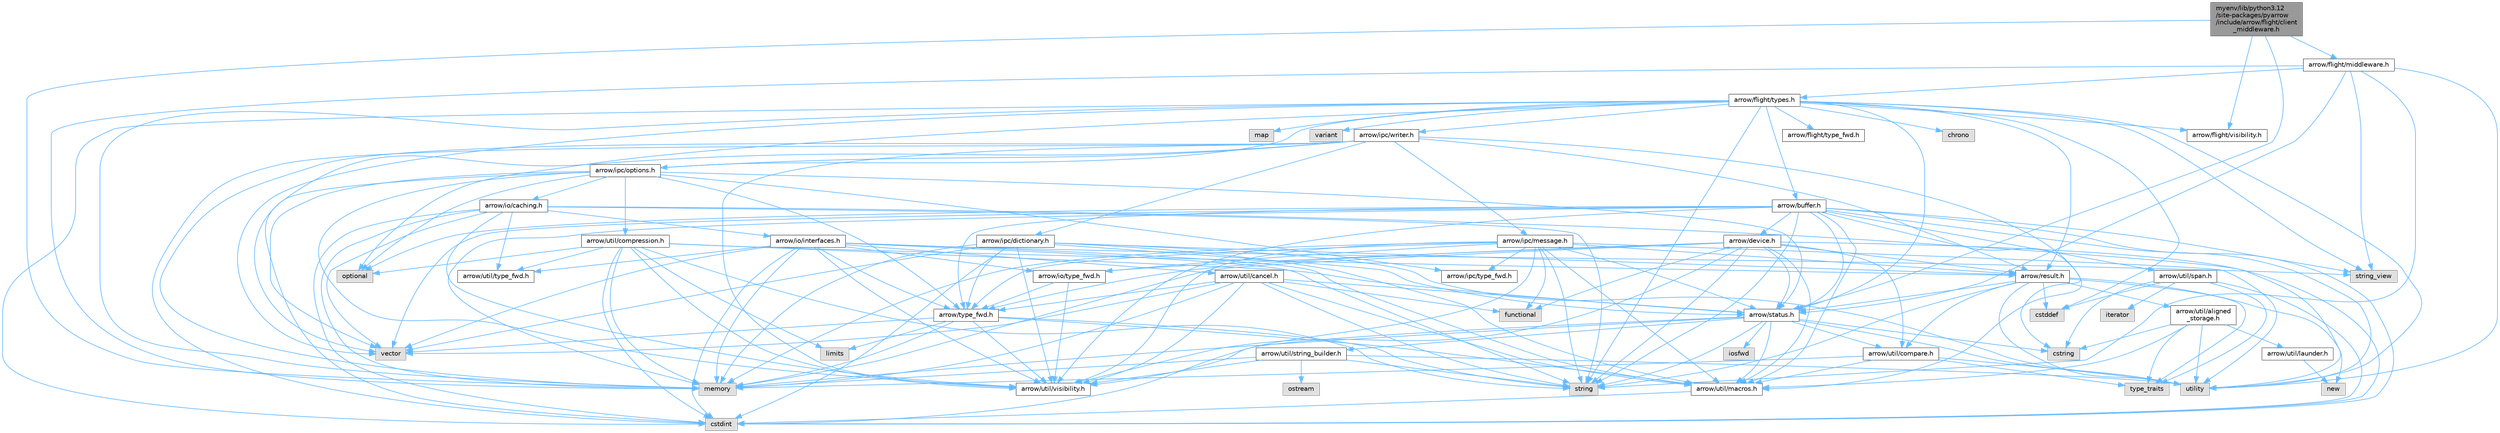 digraph "myenv/lib/python3.12/site-packages/pyarrow/include/arrow/flight/client_middleware.h"
{
 // LATEX_PDF_SIZE
  bgcolor="transparent";
  edge [fontname=Helvetica,fontsize=10,labelfontname=Helvetica,labelfontsize=10];
  node [fontname=Helvetica,fontsize=10,shape=box,height=0.2,width=0.4];
  Node1 [id="Node000001",label="myenv/lib/python3.12\l/site-packages/pyarrow\l/include/arrow/flight/client\l_middleware.h",height=0.2,width=0.4,color="gray40", fillcolor="grey60", style="filled", fontcolor="black",tooltip=" "];
  Node1 -> Node2 [id="edge1_Node000001_Node000002",color="steelblue1",style="solid",tooltip=" "];
  Node2 [id="Node000002",label="memory",height=0.2,width=0.4,color="grey60", fillcolor="#E0E0E0", style="filled",tooltip=" "];
  Node1 -> Node3 [id="edge2_Node000001_Node000003",color="steelblue1",style="solid",tooltip=" "];
  Node3 [id="Node000003",label="arrow/flight/middleware.h",height=0.2,width=0.4,color="grey40", fillcolor="white", style="filled",URL="$middleware_8h.html",tooltip=" "];
  Node3 -> Node2 [id="edge3_Node000003_Node000002",color="steelblue1",style="solid",tooltip=" "];
  Node3 -> Node4 [id="edge4_Node000003_Node000004",color="steelblue1",style="solid",tooltip=" "];
  Node4 [id="Node000004",label="string",height=0.2,width=0.4,color="grey60", fillcolor="#E0E0E0", style="filled",tooltip=" "];
  Node3 -> Node5 [id="edge5_Node000003_Node000005",color="steelblue1",style="solid",tooltip=" "];
  Node5 [id="Node000005",label="string_view",height=0.2,width=0.4,color="grey60", fillcolor="#E0E0E0", style="filled",tooltip=" "];
  Node3 -> Node6 [id="edge6_Node000003_Node000006",color="steelblue1",style="solid",tooltip=" "];
  Node6 [id="Node000006",label="utility",height=0.2,width=0.4,color="grey60", fillcolor="#E0E0E0", style="filled",tooltip=" "];
  Node3 -> Node7 [id="edge7_Node000003_Node000007",color="steelblue1",style="solid",tooltip=" "];
  Node7 [id="Node000007",label="arrow/flight/types.h",height=0.2,width=0.4,color="grey40", fillcolor="white", style="filled",URL="$arrow_2flight_2types_8h.html",tooltip=" "];
  Node7 -> Node8 [id="edge8_Node000007_Node000008",color="steelblue1",style="solid",tooltip=" "];
  Node8 [id="Node000008",label="chrono",height=0.2,width=0.4,color="grey60", fillcolor="#E0E0E0", style="filled",tooltip=" "];
  Node7 -> Node9 [id="edge9_Node000007_Node000009",color="steelblue1",style="solid",tooltip=" "];
  Node9 [id="Node000009",label="cstddef",height=0.2,width=0.4,color="grey60", fillcolor="#E0E0E0", style="filled",tooltip=" "];
  Node7 -> Node10 [id="edge10_Node000007_Node000010",color="steelblue1",style="solid",tooltip=" "];
  Node10 [id="Node000010",label="cstdint",height=0.2,width=0.4,color="grey60", fillcolor="#E0E0E0", style="filled",tooltip=" "];
  Node7 -> Node11 [id="edge11_Node000007_Node000011",color="steelblue1",style="solid",tooltip=" "];
  Node11 [id="Node000011",label="map",height=0.2,width=0.4,color="grey60", fillcolor="#E0E0E0", style="filled",tooltip=" "];
  Node7 -> Node2 [id="edge12_Node000007_Node000002",color="steelblue1",style="solid",tooltip=" "];
  Node7 -> Node12 [id="edge13_Node000007_Node000012",color="steelblue1",style="solid",tooltip=" "];
  Node12 [id="Node000012",label="optional",height=0.2,width=0.4,color="grey60", fillcolor="#E0E0E0", style="filled",tooltip=" "];
  Node7 -> Node4 [id="edge14_Node000007_Node000004",color="steelblue1",style="solid",tooltip=" "];
  Node7 -> Node5 [id="edge15_Node000007_Node000005",color="steelblue1",style="solid",tooltip=" "];
  Node7 -> Node6 [id="edge16_Node000007_Node000006",color="steelblue1",style="solid",tooltip=" "];
  Node7 -> Node13 [id="edge17_Node000007_Node000013",color="steelblue1",style="solid",tooltip=" "];
  Node13 [id="Node000013",label="variant",height=0.2,width=0.4,color="grey60", fillcolor="#E0E0E0", style="filled",tooltip=" "];
  Node7 -> Node14 [id="edge18_Node000007_Node000014",color="steelblue1",style="solid",tooltip=" "];
  Node14 [id="Node000014",label="vector",height=0.2,width=0.4,color="grey60", fillcolor="#E0E0E0", style="filled",tooltip=" "];
  Node7 -> Node15 [id="edge19_Node000007_Node000015",color="steelblue1",style="solid",tooltip=" "];
  Node15 [id="Node000015",label="arrow/buffer.h",height=0.2,width=0.4,color="grey40", fillcolor="white", style="filled",URL="$buffer_8h.html",tooltip=" "];
  Node15 -> Node10 [id="edge20_Node000015_Node000010",color="steelblue1",style="solid",tooltip=" "];
  Node15 -> Node16 [id="edge21_Node000015_Node000016",color="steelblue1",style="solid",tooltip=" "];
  Node16 [id="Node000016",label="cstring",height=0.2,width=0.4,color="grey60", fillcolor="#E0E0E0", style="filled",tooltip=" "];
  Node15 -> Node2 [id="edge22_Node000015_Node000002",color="steelblue1",style="solid",tooltip=" "];
  Node15 -> Node12 [id="edge23_Node000015_Node000012",color="steelblue1",style="solid",tooltip=" "];
  Node15 -> Node4 [id="edge24_Node000015_Node000004",color="steelblue1",style="solid",tooltip=" "];
  Node15 -> Node5 [id="edge25_Node000015_Node000005",color="steelblue1",style="solid",tooltip=" "];
  Node15 -> Node6 [id="edge26_Node000015_Node000006",color="steelblue1",style="solid",tooltip=" "];
  Node15 -> Node14 [id="edge27_Node000015_Node000014",color="steelblue1",style="solid",tooltip=" "];
  Node15 -> Node17 [id="edge28_Node000015_Node000017",color="steelblue1",style="solid",tooltip=" "];
  Node17 [id="Node000017",label="arrow/device.h",height=0.2,width=0.4,color="grey40", fillcolor="white", style="filled",URL="$device_8h.html",tooltip=" "];
  Node17 -> Node10 [id="edge29_Node000017_Node000010",color="steelblue1",style="solid",tooltip=" "];
  Node17 -> Node18 [id="edge30_Node000017_Node000018",color="steelblue1",style="solid",tooltip=" "];
  Node18 [id="Node000018",label="functional",height=0.2,width=0.4,color="grey60", fillcolor="#E0E0E0", style="filled",tooltip=" "];
  Node17 -> Node2 [id="edge31_Node000017_Node000002",color="steelblue1",style="solid",tooltip=" "];
  Node17 -> Node4 [id="edge32_Node000017_Node000004",color="steelblue1",style="solid",tooltip=" "];
  Node17 -> Node19 [id="edge33_Node000017_Node000019",color="steelblue1",style="solid",tooltip=" "];
  Node19 [id="Node000019",label="arrow/io/type_fwd.h",height=0.2,width=0.4,color="grey40", fillcolor="white", style="filled",URL="$arrow_2io_2type__fwd_8h.html",tooltip=" "];
  Node19 -> Node20 [id="edge34_Node000019_Node000020",color="steelblue1",style="solid",tooltip=" "];
  Node20 [id="Node000020",label="arrow/type_fwd.h",height=0.2,width=0.4,color="grey40", fillcolor="white", style="filled",URL="$arrow_2type__fwd_8h.html",tooltip=" "];
  Node20 -> Node21 [id="edge35_Node000020_Node000021",color="steelblue1",style="solid",tooltip=" "];
  Node21 [id="Node000021",label="limits",height=0.2,width=0.4,color="grey60", fillcolor="#E0E0E0", style="filled",tooltip=" "];
  Node20 -> Node2 [id="edge36_Node000020_Node000002",color="steelblue1",style="solid",tooltip=" "];
  Node20 -> Node4 [id="edge37_Node000020_Node000004",color="steelblue1",style="solid",tooltip=" "];
  Node20 -> Node14 [id="edge38_Node000020_Node000014",color="steelblue1",style="solid",tooltip=" "];
  Node20 -> Node22 [id="edge39_Node000020_Node000022",color="steelblue1",style="solid",tooltip=" "];
  Node22 [id="Node000022",label="arrow/util/macros.h",height=0.2,width=0.4,color="grey40", fillcolor="white", style="filled",URL="$macros_8h.html",tooltip=" "];
  Node22 -> Node10 [id="edge40_Node000022_Node000010",color="steelblue1",style="solid",tooltip=" "];
  Node20 -> Node23 [id="edge41_Node000020_Node000023",color="steelblue1",style="solid",tooltip=" "];
  Node23 [id="Node000023",label="arrow/util/visibility.h",height=0.2,width=0.4,color="grey40", fillcolor="white", style="filled",URL="$include_2arrow_2util_2visibility_8h.html",tooltip=" "];
  Node19 -> Node23 [id="edge42_Node000019_Node000023",color="steelblue1",style="solid",tooltip=" "];
  Node17 -> Node24 [id="edge43_Node000017_Node000024",color="steelblue1",style="solid",tooltip=" "];
  Node24 [id="Node000024",label="arrow/result.h",height=0.2,width=0.4,color="grey40", fillcolor="white", style="filled",URL="$result_8h.html",tooltip=" "];
  Node24 -> Node9 [id="edge44_Node000024_Node000009",color="steelblue1",style="solid",tooltip=" "];
  Node24 -> Node25 [id="edge45_Node000024_Node000025",color="steelblue1",style="solid",tooltip=" "];
  Node25 [id="Node000025",label="new",height=0.2,width=0.4,color="grey60", fillcolor="#E0E0E0", style="filled",tooltip=" "];
  Node24 -> Node4 [id="edge46_Node000024_Node000004",color="steelblue1",style="solid",tooltip=" "];
  Node24 -> Node26 [id="edge47_Node000024_Node000026",color="steelblue1",style="solid",tooltip=" "];
  Node26 [id="Node000026",label="type_traits",height=0.2,width=0.4,color="grey60", fillcolor="#E0E0E0", style="filled",tooltip=" "];
  Node24 -> Node6 [id="edge48_Node000024_Node000006",color="steelblue1",style="solid",tooltip=" "];
  Node24 -> Node27 [id="edge49_Node000024_Node000027",color="steelblue1",style="solid",tooltip=" "];
  Node27 [id="Node000027",label="arrow/status.h",height=0.2,width=0.4,color="grey40", fillcolor="white", style="filled",URL="$status_8h.html",tooltip=" "];
  Node27 -> Node16 [id="edge50_Node000027_Node000016",color="steelblue1",style="solid",tooltip=" "];
  Node27 -> Node28 [id="edge51_Node000027_Node000028",color="steelblue1",style="solid",tooltip=" "];
  Node28 [id="Node000028",label="iosfwd",height=0.2,width=0.4,color="grey60", fillcolor="#E0E0E0", style="filled",tooltip=" "];
  Node27 -> Node2 [id="edge52_Node000027_Node000002",color="steelblue1",style="solid",tooltip=" "];
  Node27 -> Node4 [id="edge53_Node000027_Node000004",color="steelblue1",style="solid",tooltip=" "];
  Node27 -> Node6 [id="edge54_Node000027_Node000006",color="steelblue1",style="solid",tooltip=" "];
  Node27 -> Node29 [id="edge55_Node000027_Node000029",color="steelblue1",style="solid",tooltip=" "];
  Node29 [id="Node000029",label="arrow/util/compare.h",height=0.2,width=0.4,color="grey40", fillcolor="white", style="filled",URL="$util_2compare_8h.html",tooltip=" "];
  Node29 -> Node2 [id="edge56_Node000029_Node000002",color="steelblue1",style="solid",tooltip=" "];
  Node29 -> Node26 [id="edge57_Node000029_Node000026",color="steelblue1",style="solid",tooltip=" "];
  Node29 -> Node6 [id="edge58_Node000029_Node000006",color="steelblue1",style="solid",tooltip=" "];
  Node29 -> Node22 [id="edge59_Node000029_Node000022",color="steelblue1",style="solid",tooltip=" "];
  Node27 -> Node22 [id="edge60_Node000027_Node000022",color="steelblue1",style="solid",tooltip=" "];
  Node27 -> Node30 [id="edge61_Node000027_Node000030",color="steelblue1",style="solid",tooltip=" "];
  Node30 [id="Node000030",label="arrow/util/string_builder.h",height=0.2,width=0.4,color="grey40", fillcolor="white", style="filled",URL="$string__builder_8h.html",tooltip=" "];
  Node30 -> Node2 [id="edge62_Node000030_Node000002",color="steelblue1",style="solid",tooltip=" "];
  Node30 -> Node31 [id="edge63_Node000030_Node000031",color="steelblue1",style="solid",tooltip=" "];
  Node31 [id="Node000031",label="ostream",height=0.2,width=0.4,color="grey60", fillcolor="#E0E0E0", style="filled",tooltip=" "];
  Node30 -> Node4 [id="edge64_Node000030_Node000004",color="steelblue1",style="solid",tooltip=" "];
  Node30 -> Node6 [id="edge65_Node000030_Node000006",color="steelblue1",style="solid",tooltip=" "];
  Node30 -> Node23 [id="edge66_Node000030_Node000023",color="steelblue1",style="solid",tooltip=" "];
  Node27 -> Node23 [id="edge67_Node000027_Node000023",color="steelblue1",style="solid",tooltip=" "];
  Node24 -> Node32 [id="edge68_Node000024_Node000032",color="steelblue1",style="solid",tooltip=" "];
  Node32 [id="Node000032",label="arrow/util/aligned\l_storage.h",height=0.2,width=0.4,color="grey40", fillcolor="white", style="filled",URL="$aligned__storage_8h.html",tooltip=" "];
  Node32 -> Node16 [id="edge69_Node000032_Node000016",color="steelblue1",style="solid",tooltip=" "];
  Node32 -> Node26 [id="edge70_Node000032_Node000026",color="steelblue1",style="solid",tooltip=" "];
  Node32 -> Node6 [id="edge71_Node000032_Node000006",color="steelblue1",style="solid",tooltip=" "];
  Node32 -> Node33 [id="edge72_Node000032_Node000033",color="steelblue1",style="solid",tooltip=" "];
  Node33 [id="Node000033",label="arrow/util/launder.h",height=0.2,width=0.4,color="grey40", fillcolor="white", style="filled",URL="$launder_8h.html",tooltip=" "];
  Node33 -> Node25 [id="edge73_Node000033_Node000025",color="steelblue1",style="solid",tooltip=" "];
  Node32 -> Node22 [id="edge74_Node000032_Node000022",color="steelblue1",style="solid",tooltip=" "];
  Node24 -> Node29 [id="edge75_Node000024_Node000029",color="steelblue1",style="solid",tooltip=" "];
  Node17 -> Node27 [id="edge76_Node000017_Node000027",color="steelblue1",style="solid",tooltip=" "];
  Node17 -> Node20 [id="edge77_Node000017_Node000020",color="steelblue1",style="solid",tooltip=" "];
  Node17 -> Node29 [id="edge78_Node000017_Node000029",color="steelblue1",style="solid",tooltip=" "];
  Node17 -> Node22 [id="edge79_Node000017_Node000022",color="steelblue1",style="solid",tooltip=" "];
  Node17 -> Node23 [id="edge80_Node000017_Node000023",color="steelblue1",style="solid",tooltip=" "];
  Node15 -> Node27 [id="edge81_Node000015_Node000027",color="steelblue1",style="solid",tooltip=" "];
  Node15 -> Node20 [id="edge82_Node000015_Node000020",color="steelblue1",style="solid",tooltip=" "];
  Node15 -> Node22 [id="edge83_Node000015_Node000022",color="steelblue1",style="solid",tooltip=" "];
  Node15 -> Node34 [id="edge84_Node000015_Node000034",color="steelblue1",style="solid",tooltip=" "];
  Node34 [id="Node000034",label="arrow/util/span.h",height=0.2,width=0.4,color="grey40", fillcolor="white", style="filled",URL="$span_8h.html",tooltip=" "];
  Node34 -> Node9 [id="edge85_Node000034_Node000009",color="steelblue1",style="solid",tooltip=" "];
  Node34 -> Node10 [id="edge86_Node000034_Node000010",color="steelblue1",style="solid",tooltip=" "];
  Node34 -> Node16 [id="edge87_Node000034_Node000016",color="steelblue1",style="solid",tooltip=" "];
  Node34 -> Node35 [id="edge88_Node000034_Node000035",color="steelblue1",style="solid",tooltip=" "];
  Node35 [id="Node000035",label="iterator",height=0.2,width=0.4,color="grey60", fillcolor="#E0E0E0", style="filled",tooltip=" "];
  Node34 -> Node26 [id="edge89_Node000034_Node000026",color="steelblue1",style="solid",tooltip=" "];
  Node15 -> Node23 [id="edge90_Node000015_Node000023",color="steelblue1",style="solid",tooltip=" "];
  Node7 -> Node36 [id="edge91_Node000007_Node000036",color="steelblue1",style="solid",tooltip=" "];
  Node36 [id="Node000036",label="arrow/flight/type_fwd.h",height=0.2,width=0.4,color="grey40", fillcolor="white", style="filled",URL="$arrow_2flight_2type__fwd_8h.html",tooltip=" "];
  Node7 -> Node37 [id="edge92_Node000007_Node000037",color="steelblue1",style="solid",tooltip=" "];
  Node37 [id="Node000037",label="arrow/flight/visibility.h",height=0.2,width=0.4,color="grey40", fillcolor="white", style="filled",URL="$include_2arrow_2flight_2visibility_8h.html",tooltip=" "];
  Node7 -> Node38 [id="edge93_Node000007_Node000038",color="steelblue1",style="solid",tooltip=" "];
  Node38 [id="Node000038",label="arrow/ipc/options.h",height=0.2,width=0.4,color="grey40", fillcolor="white", style="filled",URL="$ipc_2options_8h.html",tooltip=" "];
  Node38 -> Node10 [id="edge94_Node000038_Node000010",color="steelblue1",style="solid",tooltip=" "];
  Node38 -> Node12 [id="edge95_Node000038_Node000012",color="steelblue1",style="solid",tooltip=" "];
  Node38 -> Node14 [id="edge96_Node000038_Node000014",color="steelblue1",style="solid",tooltip=" "];
  Node38 -> Node39 [id="edge97_Node000038_Node000039",color="steelblue1",style="solid",tooltip=" "];
  Node39 [id="Node000039",label="arrow/io/caching.h",height=0.2,width=0.4,color="grey40", fillcolor="white", style="filled",URL="$caching_8h.html",tooltip=" "];
  Node39 -> Node10 [id="edge98_Node000039_Node000010",color="steelblue1",style="solid",tooltip=" "];
  Node39 -> Node2 [id="edge99_Node000039_Node000002",color="steelblue1",style="solid",tooltip=" "];
  Node39 -> Node4 [id="edge100_Node000039_Node000004",color="steelblue1",style="solid",tooltip=" "];
  Node39 -> Node6 [id="edge101_Node000039_Node000006",color="steelblue1",style="solid",tooltip=" "];
  Node39 -> Node14 [id="edge102_Node000039_Node000014",color="steelblue1",style="solid",tooltip=" "];
  Node39 -> Node40 [id="edge103_Node000039_Node000040",color="steelblue1",style="solid",tooltip=" "];
  Node40 [id="Node000040",label="arrow/io/interfaces.h",height=0.2,width=0.4,color="grey40", fillcolor="white", style="filled",URL="$interfaces_8h.html",tooltip=" "];
  Node40 -> Node10 [id="edge104_Node000040_Node000010",color="steelblue1",style="solid",tooltip=" "];
  Node40 -> Node2 [id="edge105_Node000040_Node000002",color="steelblue1",style="solid",tooltip=" "];
  Node40 -> Node4 [id="edge106_Node000040_Node000004",color="steelblue1",style="solid",tooltip=" "];
  Node40 -> Node5 [id="edge107_Node000040_Node000005",color="steelblue1",style="solid",tooltip=" "];
  Node40 -> Node14 [id="edge108_Node000040_Node000014",color="steelblue1",style="solid",tooltip=" "];
  Node40 -> Node19 [id="edge109_Node000040_Node000019",color="steelblue1",style="solid",tooltip=" "];
  Node40 -> Node20 [id="edge110_Node000040_Node000020",color="steelblue1",style="solid",tooltip=" "];
  Node40 -> Node41 [id="edge111_Node000040_Node000041",color="steelblue1",style="solid",tooltip=" "];
  Node41 [id="Node000041",label="arrow/util/cancel.h",height=0.2,width=0.4,color="grey40", fillcolor="white", style="filled",URL="$cancel_8h.html",tooltip=" "];
  Node41 -> Node18 [id="edge112_Node000041_Node000018",color="steelblue1",style="solid",tooltip=" "];
  Node41 -> Node2 [id="edge113_Node000041_Node000002",color="steelblue1",style="solid",tooltip=" "];
  Node41 -> Node4 [id="edge114_Node000041_Node000004",color="steelblue1",style="solid",tooltip=" "];
  Node41 -> Node14 [id="edge115_Node000041_Node000014",color="steelblue1",style="solid",tooltip=" "];
  Node41 -> Node27 [id="edge116_Node000041_Node000027",color="steelblue1",style="solid",tooltip=" "];
  Node41 -> Node20 [id="edge117_Node000041_Node000020",color="steelblue1",style="solid",tooltip=" "];
  Node41 -> Node22 [id="edge118_Node000041_Node000022",color="steelblue1",style="solid",tooltip=" "];
  Node41 -> Node23 [id="edge119_Node000041_Node000023",color="steelblue1",style="solid",tooltip=" "];
  Node40 -> Node22 [id="edge120_Node000040_Node000022",color="steelblue1",style="solid",tooltip=" "];
  Node40 -> Node42 [id="edge121_Node000040_Node000042",color="steelblue1",style="solid",tooltip=" "];
  Node42 [id="Node000042",label="arrow/util/type_fwd.h",height=0.2,width=0.4,color="grey40", fillcolor="white", style="filled",URL="$arrow_2util_2type__fwd_8h.html",tooltip=" "];
  Node40 -> Node23 [id="edge122_Node000040_Node000023",color="steelblue1",style="solid",tooltip=" "];
  Node39 -> Node42 [id="edge123_Node000039_Node000042",color="steelblue1",style="solid",tooltip=" "];
  Node39 -> Node23 [id="edge124_Node000039_Node000023",color="steelblue1",style="solid",tooltip=" "];
  Node38 -> Node43 [id="edge125_Node000038_Node000043",color="steelblue1",style="solid",tooltip=" "];
  Node43 [id="Node000043",label="arrow/ipc/type_fwd.h",height=0.2,width=0.4,color="grey40", fillcolor="white", style="filled",URL="$arrow_2ipc_2type__fwd_8h.html",tooltip=" "];
  Node38 -> Node27 [id="edge126_Node000038_Node000027",color="steelblue1",style="solid",tooltip=" "];
  Node38 -> Node20 [id="edge127_Node000038_Node000020",color="steelblue1",style="solid",tooltip=" "];
  Node38 -> Node44 [id="edge128_Node000038_Node000044",color="steelblue1",style="solid",tooltip=" "];
  Node44 [id="Node000044",label="arrow/util/compression.h",height=0.2,width=0.4,color="grey40", fillcolor="white", style="filled",URL="$compression_8h.html",tooltip=" "];
  Node44 -> Node10 [id="edge129_Node000044_Node000010",color="steelblue1",style="solid",tooltip=" "];
  Node44 -> Node21 [id="edge130_Node000044_Node000021",color="steelblue1",style="solid",tooltip=" "];
  Node44 -> Node2 [id="edge131_Node000044_Node000002",color="steelblue1",style="solid",tooltip=" "];
  Node44 -> Node12 [id="edge132_Node000044_Node000012",color="steelblue1",style="solid",tooltip=" "];
  Node44 -> Node4 [id="edge133_Node000044_Node000004",color="steelblue1",style="solid",tooltip=" "];
  Node44 -> Node24 [id="edge134_Node000044_Node000024",color="steelblue1",style="solid",tooltip=" "];
  Node44 -> Node27 [id="edge135_Node000044_Node000027",color="steelblue1",style="solid",tooltip=" "];
  Node44 -> Node42 [id="edge136_Node000044_Node000042",color="steelblue1",style="solid",tooltip=" "];
  Node44 -> Node23 [id="edge137_Node000044_Node000023",color="steelblue1",style="solid",tooltip=" "];
  Node38 -> Node23 [id="edge138_Node000038_Node000023",color="steelblue1",style="solid",tooltip=" "];
  Node7 -> Node45 [id="edge139_Node000007_Node000045",color="steelblue1",style="solid",tooltip=" "];
  Node45 [id="Node000045",label="arrow/ipc/writer.h",height=0.2,width=0.4,color="grey40", fillcolor="white", style="filled",URL="$arrow_2ipc_2writer_8h.html",tooltip=" "];
  Node45 -> Node10 [id="edge140_Node000045_Node000010",color="steelblue1",style="solid",tooltip=" "];
  Node45 -> Node2 [id="edge141_Node000045_Node000002",color="steelblue1",style="solid",tooltip=" "];
  Node45 -> Node14 [id="edge142_Node000045_Node000014",color="steelblue1",style="solid",tooltip=" "];
  Node45 -> Node46 [id="edge143_Node000045_Node000046",color="steelblue1",style="solid",tooltip=" "];
  Node46 [id="Node000046",label="arrow/ipc/dictionary.h",height=0.2,width=0.4,color="grey40", fillcolor="white", style="filled",URL="$dictionary_8h.html",tooltip=" "];
  Node46 -> Node10 [id="edge144_Node000046_Node000010",color="steelblue1",style="solid",tooltip=" "];
  Node46 -> Node2 [id="edge145_Node000046_Node000002",color="steelblue1",style="solid",tooltip=" "];
  Node46 -> Node6 [id="edge146_Node000046_Node000006",color="steelblue1",style="solid",tooltip=" "];
  Node46 -> Node14 [id="edge147_Node000046_Node000014",color="steelblue1",style="solid",tooltip=" "];
  Node46 -> Node24 [id="edge148_Node000046_Node000024",color="steelblue1",style="solid",tooltip=" "];
  Node46 -> Node27 [id="edge149_Node000046_Node000027",color="steelblue1",style="solid",tooltip=" "];
  Node46 -> Node20 [id="edge150_Node000046_Node000020",color="steelblue1",style="solid",tooltip=" "];
  Node46 -> Node22 [id="edge151_Node000046_Node000022",color="steelblue1",style="solid",tooltip=" "];
  Node46 -> Node23 [id="edge152_Node000046_Node000023",color="steelblue1",style="solid",tooltip=" "];
  Node45 -> Node47 [id="edge153_Node000045_Node000047",color="steelblue1",style="solid",tooltip=" "];
  Node47 [id="Node000047",label="arrow/ipc/message.h",height=0.2,width=0.4,color="grey40", fillcolor="white", style="filled",URL="$message_8h.html",tooltip=" "];
  Node47 -> Node10 [id="edge154_Node000047_Node000010",color="steelblue1",style="solid",tooltip=" "];
  Node47 -> Node18 [id="edge155_Node000047_Node000018",color="steelblue1",style="solid",tooltip=" "];
  Node47 -> Node2 [id="edge156_Node000047_Node000002",color="steelblue1",style="solid",tooltip=" "];
  Node47 -> Node4 [id="edge157_Node000047_Node000004",color="steelblue1",style="solid",tooltip=" "];
  Node47 -> Node6 [id="edge158_Node000047_Node000006",color="steelblue1",style="solid",tooltip=" "];
  Node47 -> Node19 [id="edge159_Node000047_Node000019",color="steelblue1",style="solid",tooltip=" "];
  Node47 -> Node43 [id="edge160_Node000047_Node000043",color="steelblue1",style="solid",tooltip=" "];
  Node47 -> Node24 [id="edge161_Node000047_Node000024",color="steelblue1",style="solid",tooltip=" "];
  Node47 -> Node27 [id="edge162_Node000047_Node000027",color="steelblue1",style="solid",tooltip=" "];
  Node47 -> Node20 [id="edge163_Node000047_Node000020",color="steelblue1",style="solid",tooltip=" "];
  Node47 -> Node22 [id="edge164_Node000047_Node000022",color="steelblue1",style="solid",tooltip=" "];
  Node47 -> Node23 [id="edge165_Node000047_Node000023",color="steelblue1",style="solid",tooltip=" "];
  Node45 -> Node38 [id="edge166_Node000045_Node000038",color="steelblue1",style="solid",tooltip=" "];
  Node45 -> Node24 [id="edge167_Node000045_Node000024",color="steelblue1",style="solid",tooltip=" "];
  Node45 -> Node22 [id="edge168_Node000045_Node000022",color="steelblue1",style="solid",tooltip=" "];
  Node45 -> Node23 [id="edge169_Node000045_Node000023",color="steelblue1",style="solid",tooltip=" "];
  Node7 -> Node24 [id="edge170_Node000007_Node000024",color="steelblue1",style="solid",tooltip=" "];
  Node7 -> Node27 [id="edge171_Node000007_Node000027",color="steelblue1",style="solid",tooltip=" "];
  Node3 -> Node27 [id="edge172_Node000003_Node000027",color="steelblue1",style="solid",tooltip=" "];
  Node1 -> Node37 [id="edge173_Node000001_Node000037",color="steelblue1",style="solid",tooltip=" "];
  Node1 -> Node27 [id="edge174_Node000001_Node000027",color="steelblue1",style="solid",tooltip=" "];
}
